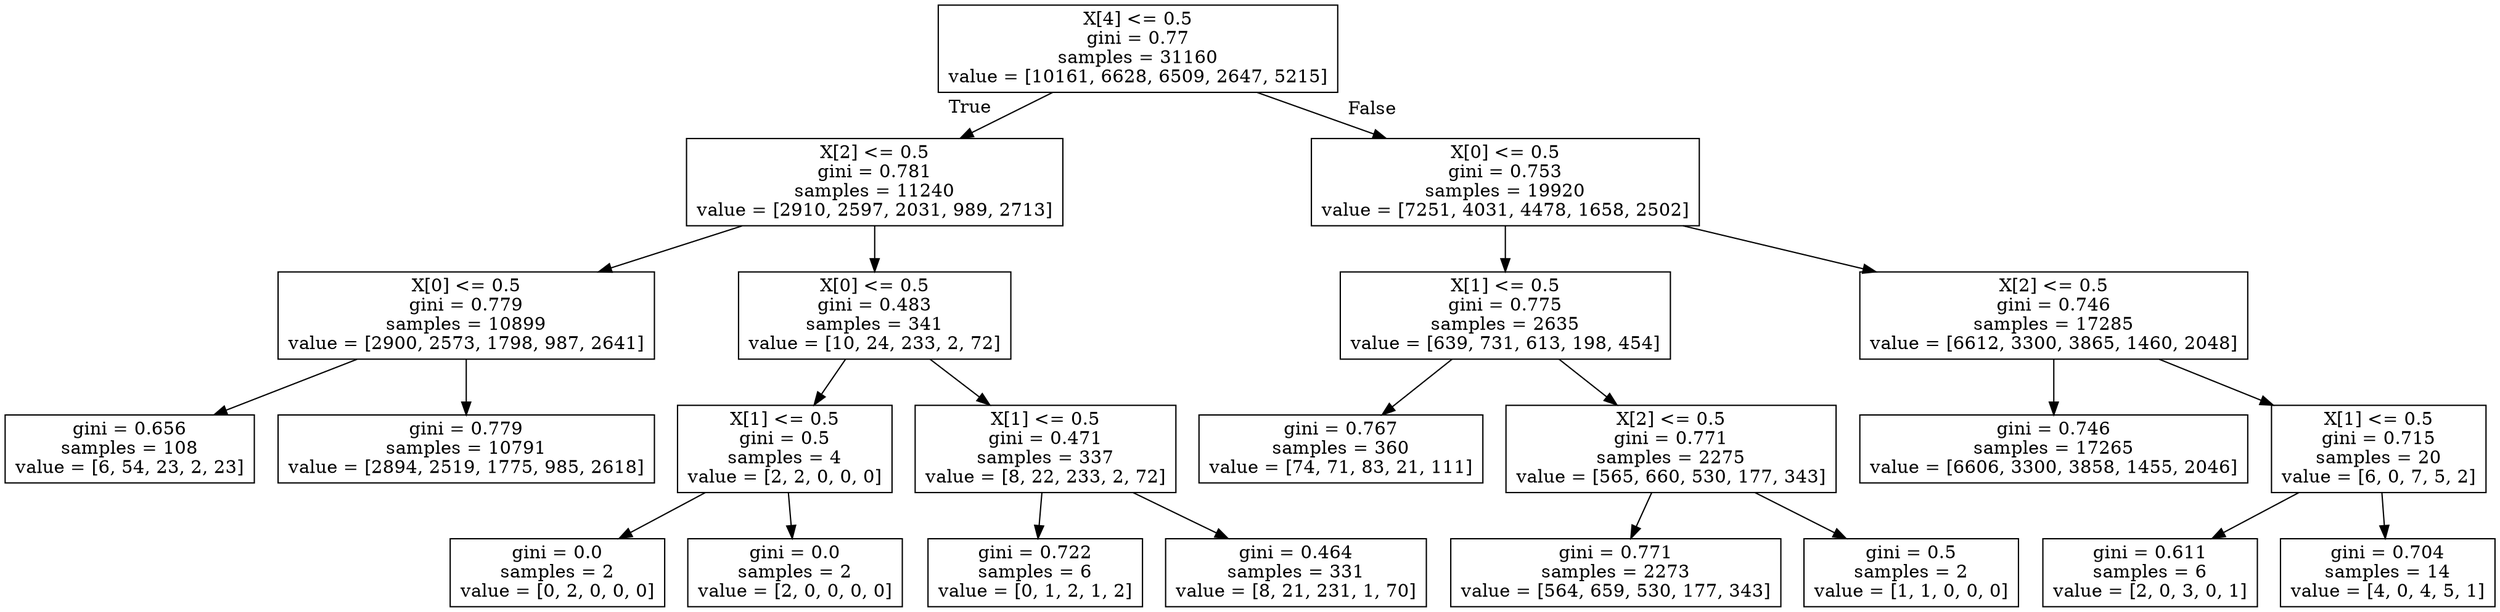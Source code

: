 digraph Tree {
node [shape=box] ;
0 [label="X[4] <= 0.5\ngini = 0.77\nsamples = 31160\nvalue = [10161, 6628, 6509, 2647, 5215]"] ;
1 [label="X[2] <= 0.5\ngini = 0.781\nsamples = 11240\nvalue = [2910, 2597, 2031, 989, 2713]"] ;
0 -> 1 [labeldistance=2.5, labelangle=45, headlabel="True"] ;
2 [label="X[0] <= 0.5\ngini = 0.779\nsamples = 10899\nvalue = [2900, 2573, 1798, 987, 2641]"] ;
1 -> 2 ;
3 [label="gini = 0.656\nsamples = 108\nvalue = [6, 54, 23, 2, 23]"] ;
2 -> 3 ;
4 [label="gini = 0.779\nsamples = 10791\nvalue = [2894, 2519, 1775, 985, 2618]"] ;
2 -> 4 ;
5 [label="X[0] <= 0.5\ngini = 0.483\nsamples = 341\nvalue = [10, 24, 233, 2, 72]"] ;
1 -> 5 ;
6 [label="X[1] <= 0.5\ngini = 0.5\nsamples = 4\nvalue = [2, 2, 0, 0, 0]"] ;
5 -> 6 ;
7 [label="gini = 0.0\nsamples = 2\nvalue = [0, 2, 0, 0, 0]"] ;
6 -> 7 ;
8 [label="gini = 0.0\nsamples = 2\nvalue = [2, 0, 0, 0, 0]"] ;
6 -> 8 ;
9 [label="X[1] <= 0.5\ngini = 0.471\nsamples = 337\nvalue = [8, 22, 233, 2, 72]"] ;
5 -> 9 ;
10 [label="gini = 0.722\nsamples = 6\nvalue = [0, 1, 2, 1, 2]"] ;
9 -> 10 ;
11 [label="gini = 0.464\nsamples = 331\nvalue = [8, 21, 231, 1, 70]"] ;
9 -> 11 ;
12 [label="X[0] <= 0.5\ngini = 0.753\nsamples = 19920\nvalue = [7251, 4031, 4478, 1658, 2502]"] ;
0 -> 12 [labeldistance=2.5, labelangle=-45, headlabel="False"] ;
13 [label="X[1] <= 0.5\ngini = 0.775\nsamples = 2635\nvalue = [639, 731, 613, 198, 454]"] ;
12 -> 13 ;
14 [label="gini = 0.767\nsamples = 360\nvalue = [74, 71, 83, 21, 111]"] ;
13 -> 14 ;
15 [label="X[2] <= 0.5\ngini = 0.771\nsamples = 2275\nvalue = [565, 660, 530, 177, 343]"] ;
13 -> 15 ;
16 [label="gini = 0.771\nsamples = 2273\nvalue = [564, 659, 530, 177, 343]"] ;
15 -> 16 ;
17 [label="gini = 0.5\nsamples = 2\nvalue = [1, 1, 0, 0, 0]"] ;
15 -> 17 ;
18 [label="X[2] <= 0.5\ngini = 0.746\nsamples = 17285\nvalue = [6612, 3300, 3865, 1460, 2048]"] ;
12 -> 18 ;
19 [label="gini = 0.746\nsamples = 17265\nvalue = [6606, 3300, 3858, 1455, 2046]"] ;
18 -> 19 ;
20 [label="X[1] <= 0.5\ngini = 0.715\nsamples = 20\nvalue = [6, 0, 7, 5, 2]"] ;
18 -> 20 ;
21 [label="gini = 0.611\nsamples = 6\nvalue = [2, 0, 3, 0, 1]"] ;
20 -> 21 ;
22 [label="gini = 0.704\nsamples = 14\nvalue = [4, 0, 4, 5, 1]"] ;
20 -> 22 ;
}